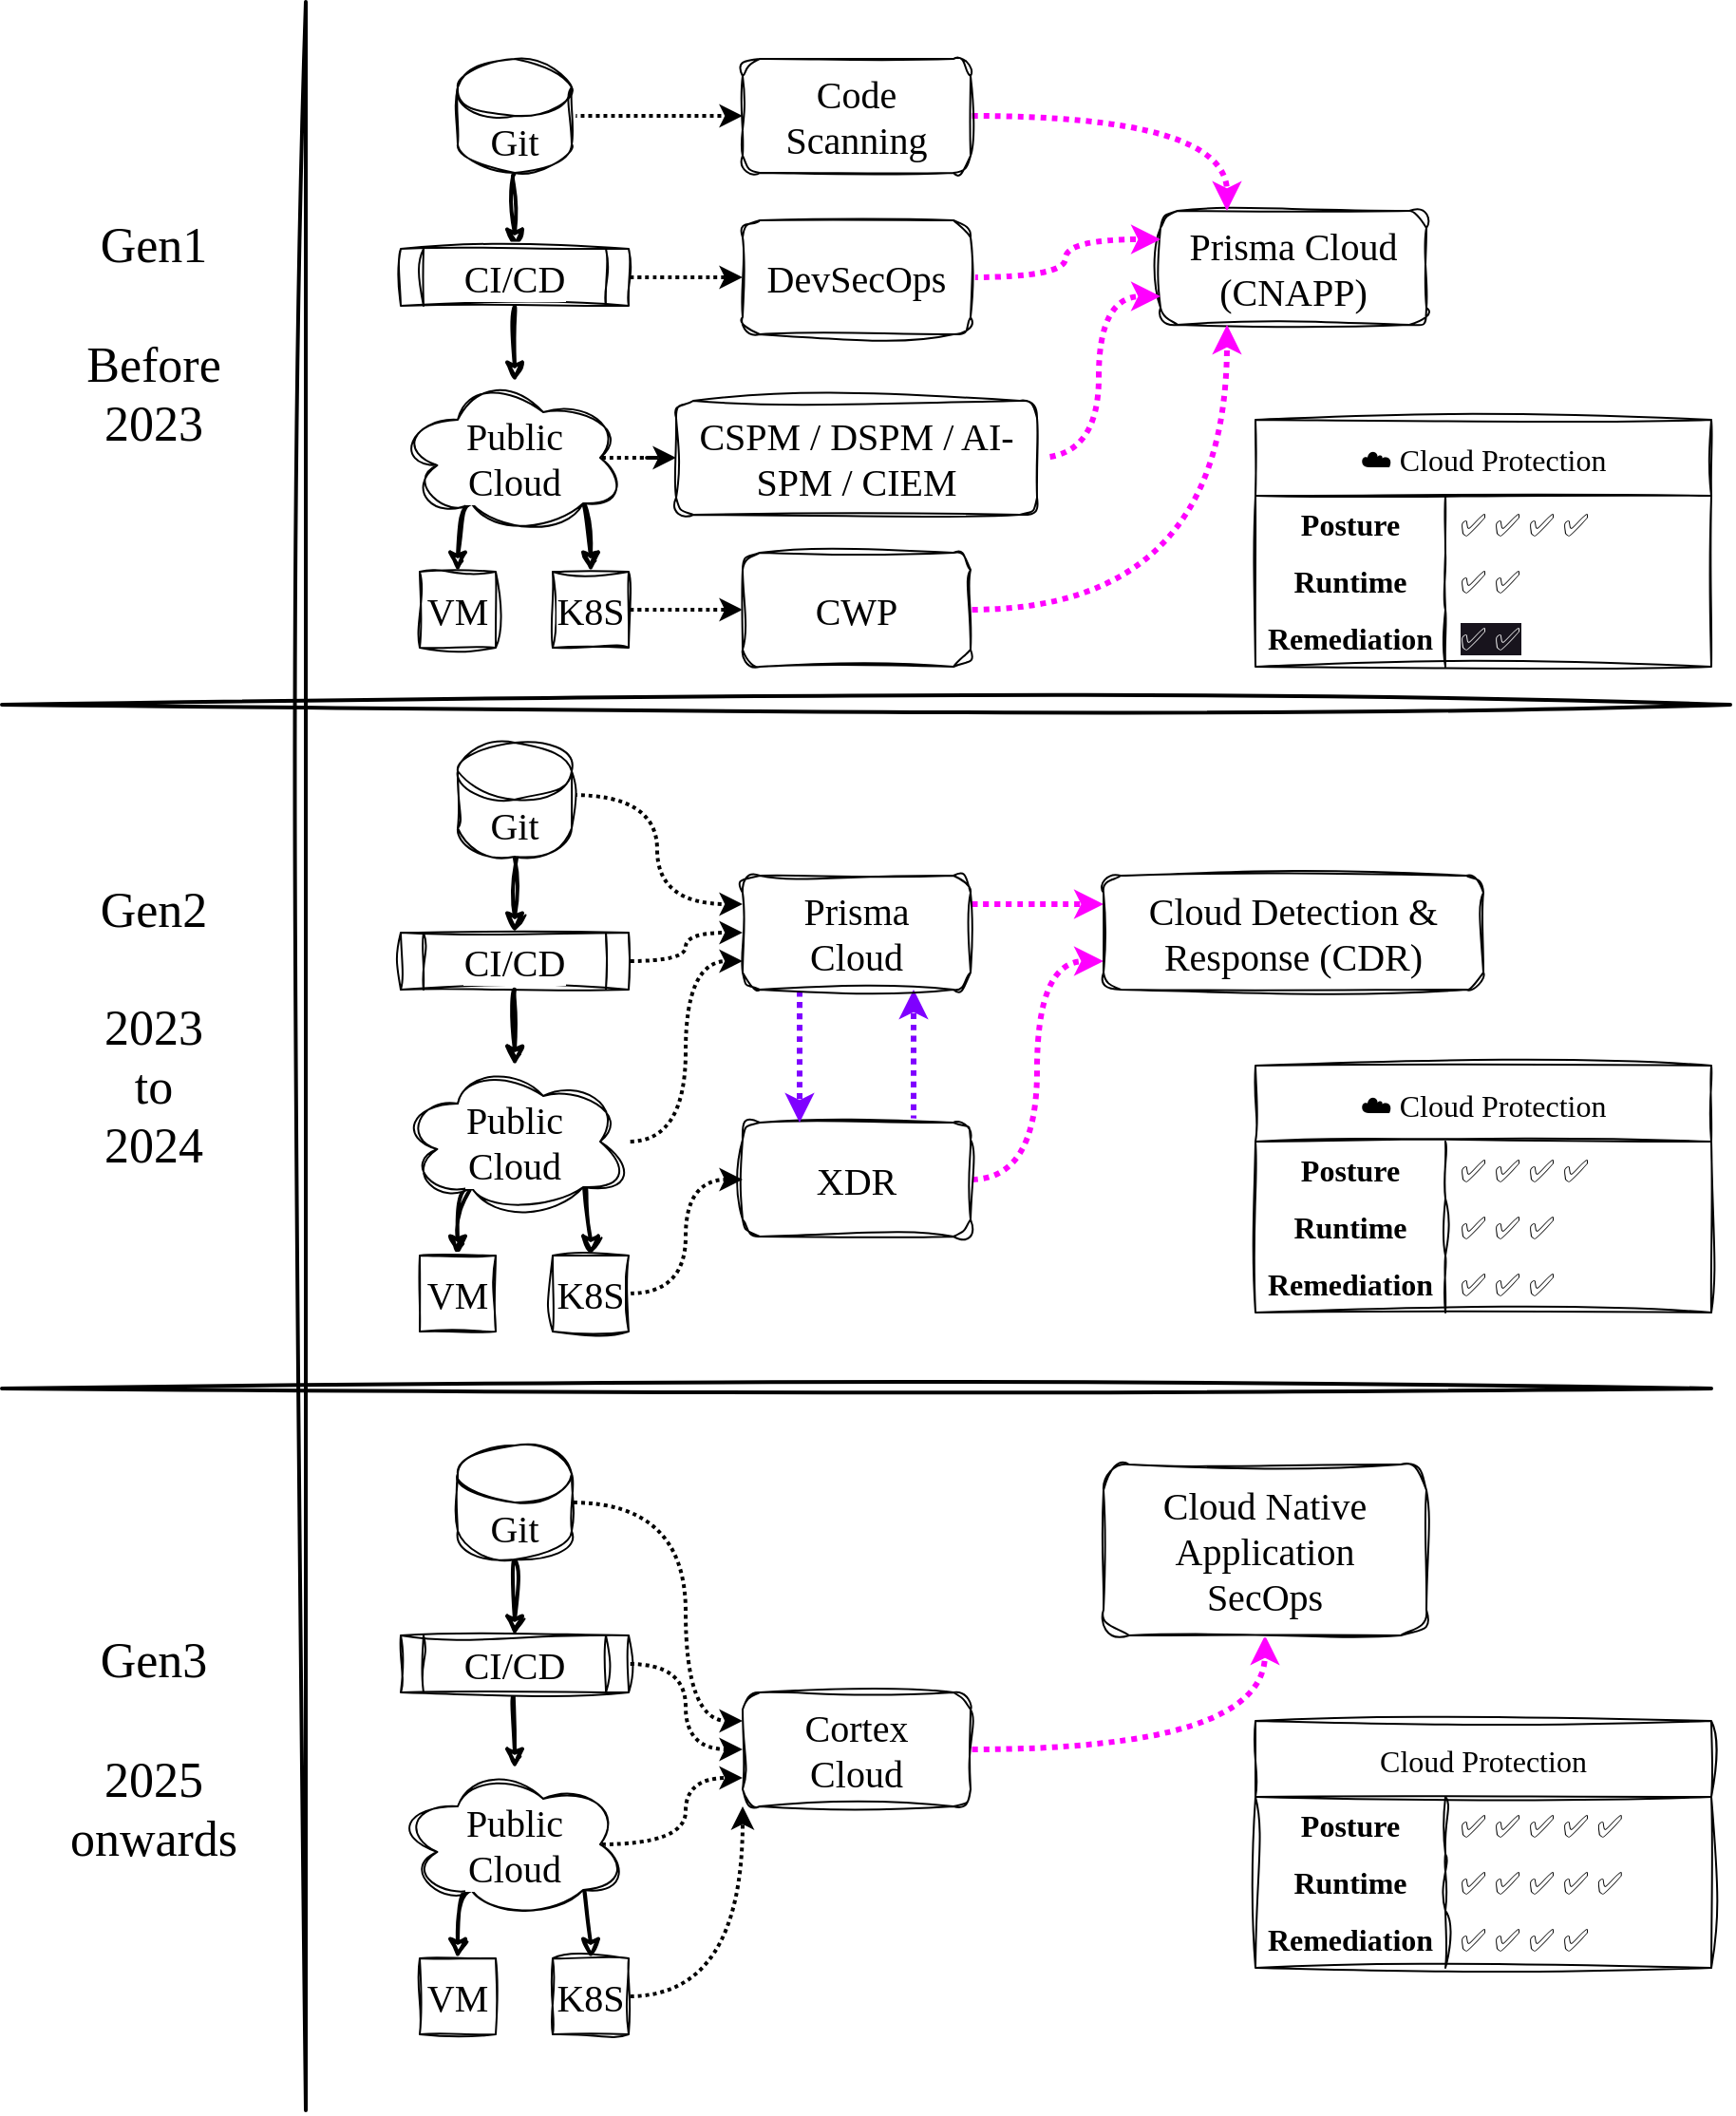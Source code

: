 <mxfile version="24.7.8">
  <diagram name="Page-1" id="hKQ_xWSS9rkEwsFxcbfi">
    <mxGraphModel dx="2051" dy="1414" grid="0" gridSize="10" guides="1" tooltips="1" connect="1" arrows="1" fold="1" page="0" pageScale="1" pageWidth="850" pageHeight="1100" math="0" shadow="0">
      <root>
        <mxCell id="0" />
        <mxCell id="1" parent="0" />
        <mxCell id="tZiu1vTFSDgXFxnMsG01-51" style="edgeStyle=orthogonalEdgeStyle;shape=connector;curved=1;rounded=0;orthogonalLoop=1;jettySize=auto;html=1;exitX=0.75;exitY=0;exitDx=0;exitDy=0;entryX=0.75;entryY=1;entryDx=0;entryDy=0;dashed=1;dashPattern=1 1;strokeColor=#7F00FF;strokeWidth=3;align=center;verticalAlign=middle;fontFamily=Helvetica;fontSize=11;fontColor=default;labelBackgroundColor=default;endArrow=classic;endFill=1;flowAnimation=1;" parent="1" source="oSQRH1SxLJ_PO6eKseWU-1" target="tZiu1vTFSDgXFxnMsG01-2" edge="1">
          <mxGeometry relative="1" as="geometry" />
        </mxCell>
        <mxCell id="tZiu1vTFSDgXFxnMsG01-52" style="edgeStyle=orthogonalEdgeStyle;shape=connector;curved=1;rounded=0;orthogonalLoop=1;jettySize=auto;html=1;exitX=1;exitY=0.5;exitDx=0;exitDy=0;entryX=0;entryY=0.75;entryDx=0;entryDy=0;dashed=1;dashPattern=1 1;strokeColor=#FF00FF;strokeWidth=3;align=center;verticalAlign=middle;fontFamily=Helvetica;fontSize=11;fontColor=default;labelBackgroundColor=default;endArrow=classic;endFill=1;flowAnimation=1;" parent="1" source="oSQRH1SxLJ_PO6eKseWU-1" target="tZiu1vTFSDgXFxnMsG01-3" edge="1">
          <mxGeometry relative="1" as="geometry" />
        </mxCell>
        <mxCell id="oSQRH1SxLJ_PO6eKseWU-1" value="XDR" style="rounded=1;whiteSpace=wrap;html=1;sketch=1;curveFitting=1;jiggle=2;fontFamily=Gloria Hallelujah;fontSource=https%3A%2F%2Ffonts.googleapis.com%2Fcss%3Ffamily%3DGloria%2BHallelujah;fontSize=20;" parent="1" vertex="1">
          <mxGeometry x="490" y="450" width="120" height="60" as="geometry" />
        </mxCell>
        <mxCell id="tZiu1vTFSDgXFxnMsG01-1" value="Prisma&amp;nbsp;&lt;span style=&quot;background-color: initial;&quot;&gt;Cloud&lt;/span&gt;&lt;div&gt;&lt;span style=&quot;background-color: initial;&quot;&gt;(CNAPP)&lt;/span&gt;&lt;/div&gt;" style="rounded=1;whiteSpace=wrap;html=1;sketch=1;curveFitting=1;jiggle=2;fontFamily=Gloria Hallelujah;fontSource=https%3A%2F%2Ffonts.googleapis.com%2Fcss%3Ffamily%3DGloria%2BHallelujah;fontSize=20;" parent="1" vertex="1">
          <mxGeometry x="710" y="-30" width="140" height="60" as="geometry" />
        </mxCell>
        <mxCell id="tZiu1vTFSDgXFxnMsG01-15" style="edgeStyle=orthogonalEdgeStyle;shape=connector;curved=1;rounded=0;orthogonalLoop=1;jettySize=auto;html=1;exitX=1;exitY=0.25;exitDx=0;exitDy=0;entryX=0;entryY=0.25;entryDx=0;entryDy=0;dashed=1;dashPattern=1 1;strokeColor=#FF00FF;strokeWidth=3;align=center;verticalAlign=middle;fontFamily=Helvetica;fontSize=11;fontColor=default;labelBackgroundColor=default;endArrow=classic;endFill=1;flowAnimation=1;" parent="1" source="tZiu1vTFSDgXFxnMsG01-2" target="tZiu1vTFSDgXFxnMsG01-3" edge="1">
          <mxGeometry relative="1" as="geometry" />
        </mxCell>
        <mxCell id="tZiu1vTFSDgXFxnMsG01-50" style="edgeStyle=orthogonalEdgeStyle;shape=connector;curved=1;rounded=0;orthogonalLoop=1;jettySize=auto;html=1;exitX=0.25;exitY=1;exitDx=0;exitDy=0;entryX=0.25;entryY=0;entryDx=0;entryDy=0;dashed=1;dashPattern=1 1;strokeColor=#7F00FF;strokeWidth=3;align=center;verticalAlign=middle;fontFamily=Helvetica;fontSize=11;fontColor=default;labelBackgroundColor=default;endArrow=classic;endFill=1;flowAnimation=1;" parent="1" source="tZiu1vTFSDgXFxnMsG01-2" target="oSQRH1SxLJ_PO6eKseWU-1" edge="1">
          <mxGeometry relative="1" as="geometry" />
        </mxCell>
        <mxCell id="tZiu1vTFSDgXFxnMsG01-2" value="Prisma&lt;div&gt;Cloud&lt;/div&gt;" style="rounded=1;whiteSpace=wrap;html=1;sketch=1;curveFitting=1;jiggle=2;fontFamily=Gloria Hallelujah;fontSource=https%3A%2F%2Ffonts.googleapis.com%2Fcss%3Ffamily%3DGloria%2BHallelujah;fontSize=20;" parent="1" vertex="1">
          <mxGeometry x="490" y="320" width="120" height="60" as="geometry" />
        </mxCell>
        <mxCell id="tZiu1vTFSDgXFxnMsG01-3" value="Cloud Detection &amp;amp; Response (CDR)" style="rounded=1;whiteSpace=wrap;html=1;sketch=1;curveFitting=1;jiggle=2;fontFamily=Gloria Hallelujah;fontSource=https%3A%2F%2Ffonts.googleapis.com%2Fcss%3Ffamily%3DGloria%2BHallelujah;fontSize=20;" parent="1" vertex="1">
          <mxGeometry x="680" y="320" width="200" height="60" as="geometry" />
        </mxCell>
        <mxCell id="tZiu1vTFSDgXFxnMsG01-70" style="edgeStyle=orthogonalEdgeStyle;shape=connector;curved=1;rounded=0;orthogonalLoop=1;jettySize=auto;html=1;exitX=1;exitY=0.5;exitDx=0;exitDy=0;dashed=1;dashPattern=1 1;strokeColor=#FF00FF;strokeWidth=3;align=center;verticalAlign=middle;fontFamily=Helvetica;fontSize=11;fontColor=default;labelBackgroundColor=default;endArrow=classic;endFill=1;flowAnimation=1;" parent="1" source="tZiu1vTFSDgXFxnMsG01-4" target="tZiu1vTFSDgXFxnMsG01-69" edge="1">
          <mxGeometry relative="1" as="geometry" />
        </mxCell>
        <mxCell id="tZiu1vTFSDgXFxnMsG01-4" value="Cortex&lt;div&gt;Cloud&lt;/div&gt;" style="rounded=1;whiteSpace=wrap;html=1;sketch=1;curveFitting=1;jiggle=2;fontFamily=Gloria Hallelujah;fontSource=https%3A%2F%2Ffonts.googleapis.com%2Fcss%3Ffamily%3DGloria%2BHallelujah;fontSize=20;" parent="1" vertex="1">
          <mxGeometry x="490" y="750" width="120" height="60" as="geometry" />
        </mxCell>
        <mxCell id="tZiu1vTFSDgXFxnMsG01-5" value="" style="endArrow=none;html=1;rounded=0;sketch=1;curveFitting=1;jiggle=2;strokeWidth=2;" parent="1" edge="1">
          <mxGeometry width="50" height="50" relative="1" as="geometry">
            <mxPoint x="260" y="-140" as="sourcePoint" />
            <mxPoint x="260" y="970" as="targetPoint" />
          </mxGeometry>
        </mxCell>
        <mxCell id="tZiu1vTFSDgXFxnMsG01-7" value="" style="endArrow=none;html=1;rounded=0;sketch=1;curveFitting=1;jiggle=2;strokeWidth=2;" parent="1" edge="1">
          <mxGeometry width="50" height="50" relative="1" as="geometry">
            <mxPoint x="1010" y="230" as="sourcePoint" />
            <mxPoint x="100" y="230" as="targetPoint" />
          </mxGeometry>
        </mxCell>
        <mxCell id="tZiu1vTFSDgXFxnMsG01-8" value="" style="endArrow=none;html=1;rounded=0;sketch=1;curveFitting=1;jiggle=2;strokeWidth=2;" parent="1" edge="1">
          <mxGeometry width="50" height="50" relative="1" as="geometry">
            <mxPoint x="1000" y="590" as="sourcePoint" />
            <mxPoint x="100" y="590" as="targetPoint" />
          </mxGeometry>
        </mxCell>
        <mxCell id="tZiu1vTFSDgXFxnMsG01-13" style="edgeStyle=orthogonalEdgeStyle;shape=connector;rounded=0;orthogonalLoop=1;jettySize=auto;html=1;entryX=0;entryY=0.75;entryDx=0;entryDy=0;strokeColor=default;align=center;verticalAlign=middle;fontFamily=Helvetica;fontSize=11;fontColor=default;labelBackgroundColor=default;endArrow=classic;endFill=1;flowAnimation=1;strokeWidth=2;curved=1;dashed=1;dashPattern=1 1;" parent="1" source="tZiu1vTFSDgXFxnMsG01-12" target="tZiu1vTFSDgXFxnMsG01-2" edge="1">
          <mxGeometry relative="1" as="geometry" />
        </mxCell>
        <mxCell id="tZiu1vTFSDgXFxnMsG01-26" style="edgeStyle=orthogonalEdgeStyle;shape=connector;curved=1;rounded=0;sketch=1;jiggle=2;curveFitting=1;orthogonalLoop=1;jettySize=auto;html=1;exitX=0.31;exitY=0.8;exitDx=0;exitDy=0;exitPerimeter=0;entryX=0.5;entryY=0;entryDx=0;entryDy=0;strokeColor=default;strokeWidth=2;align=center;verticalAlign=middle;fontFamily=Helvetica;fontSize=11;fontColor=default;labelBackgroundColor=default;endArrow=classic;endFill=1;flowAnimation=0;" parent="1" source="tZiu1vTFSDgXFxnMsG01-12" target="tZiu1vTFSDgXFxnMsG01-20" edge="1">
          <mxGeometry relative="1" as="geometry" />
        </mxCell>
        <mxCell id="tZiu1vTFSDgXFxnMsG01-27" style="edgeStyle=orthogonalEdgeStyle;shape=connector;curved=1;rounded=0;sketch=1;jiggle=2;curveFitting=1;orthogonalLoop=1;jettySize=auto;html=1;exitX=0.8;exitY=0.8;exitDx=0;exitDy=0;exitPerimeter=0;entryX=0.5;entryY=0;entryDx=0;entryDy=0;strokeColor=default;strokeWidth=2;align=center;verticalAlign=middle;fontFamily=Helvetica;fontSize=11;fontColor=default;labelBackgroundColor=default;endArrow=classic;endFill=1;flowAnimation=0;" parent="1" source="tZiu1vTFSDgXFxnMsG01-12" target="tZiu1vTFSDgXFxnMsG01-21" edge="1">
          <mxGeometry relative="1" as="geometry" />
        </mxCell>
        <mxCell id="tZiu1vTFSDgXFxnMsG01-12" value="Public&lt;div style=&quot;font-size: 20px;&quot;&gt;Cloud&lt;/div&gt;" style="ellipse;shape=cloud;whiteSpace=wrap;html=1;fontFamily=Gloria Hallelujah;fontSize=20;fontColor=default;labelBackgroundColor=default;sketch=1;curveFitting=1;jiggle=2;fontSource=https%3A%2F%2Ffonts.googleapis.com%2Fcss%3Ffamily%3DGloria%2BHallelujah;" parent="1" vertex="1">
          <mxGeometry x="310" y="420" width="120" height="80" as="geometry" />
        </mxCell>
        <mxCell id="tZiu1vTFSDgXFxnMsG01-16" style="edgeStyle=orthogonalEdgeStyle;shape=connector;curved=1;rounded=0;orthogonalLoop=1;jettySize=auto;html=1;exitX=1;exitY=0;exitDx=0;exitDy=27.5;exitPerimeter=0;entryX=0;entryY=0.25;entryDx=0;entryDy=0;dashed=1;dashPattern=1 1;strokeColor=default;strokeWidth=2;align=center;verticalAlign=middle;fontFamily=Helvetica;fontSize=11;fontColor=default;labelBackgroundColor=default;endArrow=classic;endFill=1;flowAnimation=1;" parent="1" source="tZiu1vTFSDgXFxnMsG01-14" target="tZiu1vTFSDgXFxnMsG01-2" edge="1">
          <mxGeometry relative="1" as="geometry" />
        </mxCell>
        <mxCell id="tZiu1vTFSDgXFxnMsG01-22" style="edgeStyle=orthogonalEdgeStyle;shape=connector;curved=1;rounded=0;orthogonalLoop=1;jettySize=auto;html=1;strokeColor=default;strokeWidth=2;align=center;verticalAlign=middle;fontFamily=Helvetica;fontSize=11;fontColor=default;labelBackgroundColor=default;endArrow=classic;endFill=1;flowAnimation=0;sketch=1;curveFitting=1;jiggle=2;" parent="1" source="tZiu1vTFSDgXFxnMsG01-14" target="tZiu1vTFSDgXFxnMsG01-17" edge="1">
          <mxGeometry relative="1" as="geometry" />
        </mxCell>
        <mxCell id="tZiu1vTFSDgXFxnMsG01-14" value="Git" style="shape=cylinder3;whiteSpace=wrap;html=1;boundedLbl=1;backgroundOutline=1;size=15;fontFamily=Gloria Hallelujah;fontSize=20;fontColor=default;labelBackgroundColor=default;sketch=1;curveFitting=1;jiggle=2;fontSource=https%3A%2F%2Ffonts.googleapis.com%2Fcss%3Ffamily%3DGloria%2BHallelujah;" parent="1" vertex="1">
          <mxGeometry x="340" y="250" width="60" height="60" as="geometry" />
        </mxCell>
        <mxCell id="tZiu1vTFSDgXFxnMsG01-18" style="edgeStyle=orthogonalEdgeStyle;shape=connector;curved=1;rounded=0;orthogonalLoop=1;jettySize=auto;html=1;exitX=1;exitY=0.5;exitDx=0;exitDy=0;entryX=0;entryY=0.5;entryDx=0;entryDy=0;dashed=1;dashPattern=1 1;strokeColor=default;strokeWidth=2;align=center;verticalAlign=middle;fontFamily=Helvetica;fontSize=11;fontColor=default;labelBackgroundColor=default;endArrow=classic;endFill=1;flowAnimation=1;" parent="1" source="tZiu1vTFSDgXFxnMsG01-17" target="tZiu1vTFSDgXFxnMsG01-2" edge="1">
          <mxGeometry relative="1" as="geometry" />
        </mxCell>
        <mxCell id="tZiu1vTFSDgXFxnMsG01-24" style="edgeStyle=orthogonalEdgeStyle;shape=connector;curved=1;rounded=0;sketch=1;jiggle=2;curveFitting=1;orthogonalLoop=1;jettySize=auto;html=1;exitX=0.5;exitY=1;exitDx=0;exitDy=0;strokeColor=default;strokeWidth=2;align=center;verticalAlign=middle;fontFamily=Helvetica;fontSize=11;fontColor=default;labelBackgroundColor=default;endArrow=classic;endFill=1;flowAnimation=0;" parent="1" source="tZiu1vTFSDgXFxnMsG01-17" target="tZiu1vTFSDgXFxnMsG01-12" edge="1">
          <mxGeometry relative="1" as="geometry" />
        </mxCell>
        <mxCell id="tZiu1vTFSDgXFxnMsG01-17" value="CI/CD" style="shape=process;whiteSpace=wrap;html=1;backgroundOutline=1;fontFamily=Gloria Hallelujah;fontSize=20;fontColor=default;labelBackgroundColor=default;sketch=1;curveFitting=1;jiggle=2;fontSource=https%3A%2F%2Ffonts.googleapis.com%2Fcss%3Ffamily%3DGloria%2BHallelujah;" parent="1" vertex="1">
          <mxGeometry x="310" y="350" width="120" height="30" as="geometry" />
        </mxCell>
        <mxCell id="tZiu1vTFSDgXFxnMsG01-20" value="VM" style="whiteSpace=wrap;html=1;aspect=fixed;fontFamily=Gloria Hallelujah;fontSize=20;fontColor=default;labelBackgroundColor=default;sketch=1;curveFitting=1;jiggle=2;fontSource=https%3A%2F%2Ffonts.googleapis.com%2Fcss%3Ffamily%3DGloria%2BHallelujah;" parent="1" vertex="1">
          <mxGeometry x="320" y="520" width="40" height="40" as="geometry" />
        </mxCell>
        <mxCell id="tZiu1vTFSDgXFxnMsG01-41" style="edgeStyle=orthogonalEdgeStyle;shape=connector;curved=1;rounded=0;orthogonalLoop=1;jettySize=auto;html=1;exitX=1;exitY=0.5;exitDx=0;exitDy=0;entryX=0;entryY=0.5;entryDx=0;entryDy=0;dashed=1;dashPattern=1 1;strokeColor=default;strokeWidth=2;align=center;verticalAlign=middle;fontFamily=Helvetica;fontSize=11;fontColor=default;labelBackgroundColor=default;endArrow=classic;endFill=1;flowAnimation=1;" parent="1" source="tZiu1vTFSDgXFxnMsG01-21" target="oSQRH1SxLJ_PO6eKseWU-1" edge="1">
          <mxGeometry relative="1" as="geometry" />
        </mxCell>
        <mxCell id="tZiu1vTFSDgXFxnMsG01-21" value="K8S" style="whiteSpace=wrap;html=1;aspect=fixed;fontFamily=Gloria Hallelujah;fontSize=20;fontColor=default;labelBackgroundColor=default;sketch=1;curveFitting=1;jiggle=2;fontSource=https%3A%2F%2Ffonts.googleapis.com%2Fcss%3Ffamily%3DGloria%2BHallelujah;" parent="1" vertex="1">
          <mxGeometry x="390" y="520" width="40" height="40" as="geometry" />
        </mxCell>
        <mxCell id="tZiu1vTFSDgXFxnMsG01-28" style="edgeStyle=orthogonalEdgeStyle;shape=connector;curved=1;rounded=0;sketch=1;jiggle=2;curveFitting=1;orthogonalLoop=1;jettySize=auto;html=1;exitX=0.31;exitY=0.8;exitDx=0;exitDy=0;exitPerimeter=0;entryX=0.5;entryY=0;entryDx=0;entryDy=0;strokeColor=default;strokeWidth=2;align=center;verticalAlign=middle;fontFamily=Helvetica;fontSize=11;fontColor=default;labelBackgroundColor=default;endArrow=classic;endFill=1;flowAnimation=0;" parent="1" source="tZiu1vTFSDgXFxnMsG01-30" target="tZiu1vTFSDgXFxnMsG01-35" edge="1">
          <mxGeometry relative="1" as="geometry" />
        </mxCell>
        <mxCell id="tZiu1vTFSDgXFxnMsG01-29" style="edgeStyle=orthogonalEdgeStyle;shape=connector;curved=1;rounded=0;sketch=1;jiggle=2;curveFitting=1;orthogonalLoop=1;jettySize=auto;html=1;exitX=0.8;exitY=0.8;exitDx=0;exitDy=0;exitPerimeter=0;entryX=0.5;entryY=0;entryDx=0;entryDy=0;strokeColor=default;strokeWidth=2;align=center;verticalAlign=middle;fontFamily=Helvetica;fontSize=11;fontColor=default;labelBackgroundColor=default;endArrow=classic;endFill=1;flowAnimation=0;" parent="1" source="tZiu1vTFSDgXFxnMsG01-30" target="tZiu1vTFSDgXFxnMsG01-36" edge="1">
          <mxGeometry relative="1" as="geometry" />
        </mxCell>
        <mxCell id="tZiu1vTFSDgXFxnMsG01-43" style="edgeStyle=orthogonalEdgeStyle;shape=connector;curved=1;rounded=0;orthogonalLoop=1;jettySize=auto;html=1;exitX=0.875;exitY=0.5;exitDx=0;exitDy=0;exitPerimeter=0;dashed=1;dashPattern=1 1;strokeColor=default;strokeWidth=2;align=center;verticalAlign=middle;fontFamily=Helvetica;fontSize=11;fontColor=default;labelBackgroundColor=default;endArrow=classic;endFill=1;flowAnimation=1;" parent="1" source="tZiu1vTFSDgXFxnMsG01-30" target="tZiu1vTFSDgXFxnMsG01-39" edge="1">
          <mxGeometry relative="1" as="geometry" />
        </mxCell>
        <mxCell id="tZiu1vTFSDgXFxnMsG01-30" value="Public&lt;div style=&quot;font-size: 20px;&quot;&gt;Cloud&lt;/div&gt;" style="ellipse;shape=cloud;whiteSpace=wrap;html=1;fontFamily=Gloria Hallelujah;fontSize=20;fontColor=default;labelBackgroundColor=default;sketch=1;curveFitting=1;jiggle=2;fontSource=https%3A%2F%2Ffonts.googleapis.com%2Fcss%3Ffamily%3DGloria%2BHallelujah;" parent="1" vertex="1">
          <mxGeometry x="310" y="60" width="120" height="80" as="geometry" />
        </mxCell>
        <mxCell id="tZiu1vTFSDgXFxnMsG01-31" style="edgeStyle=orthogonalEdgeStyle;shape=connector;curved=1;rounded=0;orthogonalLoop=1;jettySize=auto;html=1;strokeColor=default;strokeWidth=2;align=center;verticalAlign=middle;fontFamily=Helvetica;fontSize=11;fontColor=default;labelBackgroundColor=default;endArrow=classic;endFill=1;flowAnimation=0;sketch=1;curveFitting=1;jiggle=2;" parent="1" source="tZiu1vTFSDgXFxnMsG01-32" target="tZiu1vTFSDgXFxnMsG01-34" edge="1">
          <mxGeometry relative="1" as="geometry" />
        </mxCell>
        <mxCell id="tZiu1vTFSDgXFxnMsG01-45" style="edgeStyle=orthogonalEdgeStyle;shape=connector;curved=1;rounded=0;orthogonalLoop=1;jettySize=auto;html=1;entryX=0;entryY=0.5;entryDx=0;entryDy=0;dashed=1;dashPattern=1 1;strokeColor=default;strokeWidth=2;align=center;verticalAlign=middle;fontFamily=Helvetica;fontSize=11;fontColor=default;labelBackgroundColor=default;endArrow=classic;endFill=1;flowAnimation=1;" parent="1" source="tZiu1vTFSDgXFxnMsG01-32" target="tZiu1vTFSDgXFxnMsG01-37" edge="1">
          <mxGeometry relative="1" as="geometry" />
        </mxCell>
        <mxCell id="tZiu1vTFSDgXFxnMsG01-32" value="Git" style="shape=cylinder3;whiteSpace=wrap;html=1;boundedLbl=1;backgroundOutline=1;size=15;fontFamily=Gloria Hallelujah;fontSize=20;fontColor=default;labelBackgroundColor=default;sketch=1;curveFitting=1;jiggle=2;fontSource=https%3A%2F%2Ffonts.googleapis.com%2Fcss%3Ffamily%3DGloria%2BHallelujah;" parent="1" vertex="1">
          <mxGeometry x="340" y="-110" width="60" height="60" as="geometry" />
        </mxCell>
        <mxCell id="tZiu1vTFSDgXFxnMsG01-33" style="edgeStyle=orthogonalEdgeStyle;shape=connector;curved=1;rounded=0;sketch=1;jiggle=2;curveFitting=1;orthogonalLoop=1;jettySize=auto;html=1;exitX=0.5;exitY=1;exitDx=0;exitDy=0;strokeColor=default;strokeWidth=2;align=center;verticalAlign=middle;fontFamily=Helvetica;fontSize=11;fontColor=default;labelBackgroundColor=default;endArrow=classic;endFill=1;flowAnimation=0;" parent="1" source="tZiu1vTFSDgXFxnMsG01-34" target="tZiu1vTFSDgXFxnMsG01-30" edge="1">
          <mxGeometry relative="1" as="geometry" />
        </mxCell>
        <mxCell id="tZiu1vTFSDgXFxnMsG01-44" style="edgeStyle=orthogonalEdgeStyle;shape=connector;curved=1;rounded=0;orthogonalLoop=1;jettySize=auto;html=1;exitX=1;exitY=0.5;exitDx=0;exitDy=0;entryX=0;entryY=0.5;entryDx=0;entryDy=0;dashed=1;dashPattern=1 1;strokeColor=default;strokeWidth=2;align=center;verticalAlign=middle;fontFamily=Helvetica;fontSize=11;fontColor=default;labelBackgroundColor=default;endArrow=classic;endFill=1;flowAnimation=1;" parent="1" source="tZiu1vTFSDgXFxnMsG01-34" target="tZiu1vTFSDgXFxnMsG01-38" edge="1">
          <mxGeometry relative="1" as="geometry" />
        </mxCell>
        <mxCell id="tZiu1vTFSDgXFxnMsG01-34" value="CI/CD" style="shape=process;whiteSpace=wrap;html=1;backgroundOutline=1;fontFamily=Gloria Hallelujah;fontSize=20;fontColor=default;labelBackgroundColor=default;sketch=1;curveFitting=1;jiggle=2;fontSource=https%3A%2F%2Ffonts.googleapis.com%2Fcss%3Ffamily%3DGloria%2BHallelujah;" parent="1" vertex="1">
          <mxGeometry x="310" y="-10" width="120" height="30" as="geometry" />
        </mxCell>
        <mxCell id="tZiu1vTFSDgXFxnMsG01-35" value="VM" style="whiteSpace=wrap;html=1;aspect=fixed;fontFamily=Gloria Hallelujah;fontSize=20;fontColor=default;labelBackgroundColor=default;sketch=1;curveFitting=1;jiggle=2;fontSource=https%3A%2F%2Ffonts.googleapis.com%2Fcss%3Ffamily%3DGloria%2BHallelujah;" parent="1" vertex="1">
          <mxGeometry x="320" y="160" width="40" height="40" as="geometry" />
        </mxCell>
        <mxCell id="tZiu1vTFSDgXFxnMsG01-42" style="edgeStyle=orthogonalEdgeStyle;shape=connector;curved=1;rounded=0;orthogonalLoop=1;jettySize=auto;html=1;exitX=1;exitY=0.5;exitDx=0;exitDy=0;dashed=1;dashPattern=1 1;strokeColor=default;strokeWidth=2;align=center;verticalAlign=middle;fontFamily=Helvetica;fontSize=11;fontColor=default;labelBackgroundColor=default;endArrow=classic;endFill=1;flowAnimation=1;" parent="1" source="tZiu1vTFSDgXFxnMsG01-36" target="tZiu1vTFSDgXFxnMsG01-40" edge="1">
          <mxGeometry relative="1" as="geometry" />
        </mxCell>
        <mxCell id="tZiu1vTFSDgXFxnMsG01-36" value="K8S" style="whiteSpace=wrap;html=1;aspect=fixed;fontFamily=Gloria Hallelujah;fontSize=20;fontColor=default;labelBackgroundColor=default;sketch=1;curveFitting=1;jiggle=2;fontSource=https%3A%2F%2Ffonts.googleapis.com%2Fcss%3Ffamily%3DGloria%2BHallelujah;" parent="1" vertex="1">
          <mxGeometry x="390" y="160" width="40" height="40" as="geometry" />
        </mxCell>
        <mxCell id="tZiu1vTFSDgXFxnMsG01-63" style="edgeStyle=orthogonalEdgeStyle;shape=connector;curved=1;rounded=0;orthogonalLoop=1;jettySize=auto;html=1;exitX=1;exitY=0.5;exitDx=0;exitDy=0;entryX=0.25;entryY=0;entryDx=0;entryDy=0;dashed=1;dashPattern=1 1;strokeColor=#FF00FF;strokeWidth=3;align=center;verticalAlign=middle;fontFamily=Helvetica;fontSize=11;fontColor=default;labelBackgroundColor=default;endArrow=classic;endFill=1;flowAnimation=1;" parent="1" source="tZiu1vTFSDgXFxnMsG01-37" target="tZiu1vTFSDgXFxnMsG01-1" edge="1">
          <mxGeometry relative="1" as="geometry" />
        </mxCell>
        <mxCell id="tZiu1vTFSDgXFxnMsG01-37" value="Code&lt;div&gt;Scanning&lt;/div&gt;" style="rounded=1;whiteSpace=wrap;html=1;sketch=1;curveFitting=1;jiggle=2;fontFamily=Gloria Hallelujah;fontSource=https%3A%2F%2Ffonts.googleapis.com%2Fcss%3Ffamily%3DGloria%2BHallelujah;fontSize=20;" parent="1" vertex="1">
          <mxGeometry x="490" y="-110" width="120" height="60" as="geometry" />
        </mxCell>
        <mxCell id="tZiu1vTFSDgXFxnMsG01-64" style="edgeStyle=orthogonalEdgeStyle;shape=connector;curved=1;rounded=0;orthogonalLoop=1;jettySize=auto;html=1;exitX=1;exitY=0.5;exitDx=0;exitDy=0;entryX=0;entryY=0.25;entryDx=0;entryDy=0;dashed=1;dashPattern=1 1;strokeColor=#FF00FF;strokeWidth=3;align=center;verticalAlign=middle;fontFamily=Helvetica;fontSize=11;fontColor=default;labelBackgroundColor=default;endArrow=classic;endFill=1;flowAnimation=1;" parent="1" source="tZiu1vTFSDgXFxnMsG01-38" target="tZiu1vTFSDgXFxnMsG01-1" edge="1">
          <mxGeometry relative="1" as="geometry" />
        </mxCell>
        <mxCell id="tZiu1vTFSDgXFxnMsG01-38" value="DevSecOps" style="rounded=1;whiteSpace=wrap;html=1;sketch=1;curveFitting=1;jiggle=2;fontFamily=Gloria Hallelujah;fontSource=https%3A%2F%2Ffonts.googleapis.com%2Fcss%3Ffamily%3DGloria%2BHallelujah;fontSize=20;" parent="1" vertex="1">
          <mxGeometry x="490" y="-25" width="120" height="60" as="geometry" />
        </mxCell>
        <mxCell id="tZiu1vTFSDgXFxnMsG01-48" style="edgeStyle=orthogonalEdgeStyle;shape=connector;curved=1;rounded=0;orthogonalLoop=1;jettySize=auto;html=1;exitX=1;exitY=0.5;exitDx=0;exitDy=0;entryX=0;entryY=0.75;entryDx=0;entryDy=0;dashed=1;dashPattern=1 1;strokeColor=#FF00FF;strokeWidth=3;align=center;verticalAlign=middle;fontFamily=Helvetica;fontSize=11;fontColor=default;labelBackgroundColor=default;endArrow=classic;endFill=1;flowAnimation=1;" parent="1" source="tZiu1vTFSDgXFxnMsG01-39" target="tZiu1vTFSDgXFxnMsG01-1" edge="1">
          <mxGeometry relative="1" as="geometry" />
        </mxCell>
        <mxCell id="tZiu1vTFSDgXFxnMsG01-39" value="CSPM / DSPM / AI-SPM / CIEM" style="rounded=1;whiteSpace=wrap;html=1;sketch=1;curveFitting=1;jiggle=2;fontFamily=Gloria Hallelujah;fontSource=https%3A%2F%2Ffonts.googleapis.com%2Fcss%3Ffamily%3DGloria%2BHallelujah;fontSize=20;" parent="1" vertex="1">
          <mxGeometry x="455" y="70" width="190" height="60" as="geometry" />
        </mxCell>
        <mxCell id="tZiu1vTFSDgXFxnMsG01-49" style="edgeStyle=orthogonalEdgeStyle;shape=connector;curved=1;rounded=0;orthogonalLoop=1;jettySize=auto;html=1;entryX=0.25;entryY=1;entryDx=0;entryDy=0;dashed=1;dashPattern=1 1;strokeColor=#FF00FF;strokeWidth=3;align=center;verticalAlign=middle;fontFamily=Helvetica;fontSize=11;fontColor=default;labelBackgroundColor=default;endArrow=classic;endFill=1;flowAnimation=1;" parent="1" source="tZiu1vTFSDgXFxnMsG01-40" target="tZiu1vTFSDgXFxnMsG01-1" edge="1">
          <mxGeometry relative="1" as="geometry" />
        </mxCell>
        <mxCell id="tZiu1vTFSDgXFxnMsG01-40" value="CWP" style="rounded=1;whiteSpace=wrap;html=1;sketch=1;curveFitting=1;jiggle=2;fontFamily=Gloria Hallelujah;fontSource=https%3A%2F%2Ffonts.googleapis.com%2Fcss%3Ffamily%3DGloria%2BHallelujah;fontSize=20;" parent="1" vertex="1">
          <mxGeometry x="490" y="150" width="120" height="60" as="geometry" />
        </mxCell>
        <mxCell id="tZiu1vTFSDgXFxnMsG01-53" style="edgeStyle=orthogonalEdgeStyle;shape=connector;curved=1;rounded=0;sketch=1;jiggle=2;curveFitting=1;orthogonalLoop=1;jettySize=auto;html=1;exitX=0.31;exitY=0.8;exitDx=0;exitDy=0;exitPerimeter=0;entryX=0.5;entryY=0;entryDx=0;entryDy=0;strokeColor=default;strokeWidth=2;align=center;verticalAlign=middle;fontFamily=Helvetica;fontSize=11;fontColor=default;labelBackgroundColor=default;endArrow=classic;endFill=1;flowAnimation=0;" parent="1" source="tZiu1vTFSDgXFxnMsG01-55" target="tZiu1vTFSDgXFxnMsG01-60" edge="1">
          <mxGeometry relative="1" as="geometry" />
        </mxCell>
        <mxCell id="tZiu1vTFSDgXFxnMsG01-54" style="edgeStyle=orthogonalEdgeStyle;shape=connector;curved=1;rounded=0;sketch=1;jiggle=2;curveFitting=1;orthogonalLoop=1;jettySize=auto;html=1;exitX=0.8;exitY=0.8;exitDx=0;exitDy=0;exitPerimeter=0;entryX=0.5;entryY=0;entryDx=0;entryDy=0;strokeColor=default;strokeWidth=2;align=center;verticalAlign=middle;fontFamily=Helvetica;fontSize=11;fontColor=default;labelBackgroundColor=default;endArrow=classic;endFill=1;flowAnimation=0;" parent="1" source="tZiu1vTFSDgXFxnMsG01-55" target="tZiu1vTFSDgXFxnMsG01-61" edge="1">
          <mxGeometry relative="1" as="geometry" />
        </mxCell>
        <mxCell id="tZiu1vTFSDgXFxnMsG01-67" style="edgeStyle=orthogonalEdgeStyle;shape=connector;curved=1;rounded=0;orthogonalLoop=1;jettySize=auto;html=1;exitX=0.875;exitY=0.5;exitDx=0;exitDy=0;exitPerimeter=0;entryX=0;entryY=0.75;entryDx=0;entryDy=0;dashed=1;dashPattern=1 1;strokeColor=default;strokeWidth=2;align=center;verticalAlign=middle;fontFamily=Helvetica;fontSize=11;fontColor=default;labelBackgroundColor=default;endArrow=classic;endFill=1;flowAnimation=1;" parent="1" source="tZiu1vTFSDgXFxnMsG01-55" target="tZiu1vTFSDgXFxnMsG01-4" edge="1">
          <mxGeometry relative="1" as="geometry" />
        </mxCell>
        <mxCell id="tZiu1vTFSDgXFxnMsG01-55" value="Public&lt;div style=&quot;font-size: 20px;&quot;&gt;Cloud&lt;/div&gt;" style="ellipse;shape=cloud;whiteSpace=wrap;html=1;fontFamily=Gloria Hallelujah;fontSize=20;fontColor=default;labelBackgroundColor=default;sketch=1;curveFitting=1;jiggle=2;fontSource=https%3A%2F%2Ffonts.googleapis.com%2Fcss%3Ffamily%3DGloria%2BHallelujah;" parent="1" vertex="1">
          <mxGeometry x="310" y="790" width="120" height="80" as="geometry" />
        </mxCell>
        <mxCell id="tZiu1vTFSDgXFxnMsG01-56" style="edgeStyle=orthogonalEdgeStyle;shape=connector;curved=1;rounded=0;orthogonalLoop=1;jettySize=auto;html=1;strokeColor=default;strokeWidth=2;align=center;verticalAlign=middle;fontFamily=Helvetica;fontSize=11;fontColor=default;labelBackgroundColor=default;endArrow=classic;endFill=1;flowAnimation=0;sketch=1;curveFitting=1;jiggle=2;" parent="1" source="tZiu1vTFSDgXFxnMsG01-57" target="tZiu1vTFSDgXFxnMsG01-59" edge="1">
          <mxGeometry relative="1" as="geometry" />
        </mxCell>
        <mxCell id="tZiu1vTFSDgXFxnMsG01-65" style="edgeStyle=orthogonalEdgeStyle;shape=connector;curved=1;rounded=0;orthogonalLoop=1;jettySize=auto;html=1;exitX=1;exitY=0.5;exitDx=0;exitDy=0;exitPerimeter=0;entryX=0;entryY=0.25;entryDx=0;entryDy=0;dashed=1;dashPattern=1 1;strokeColor=default;strokeWidth=2;align=center;verticalAlign=middle;fontFamily=Helvetica;fontSize=11;fontColor=default;labelBackgroundColor=default;endArrow=classic;endFill=1;flowAnimation=1;" parent="1" source="tZiu1vTFSDgXFxnMsG01-57" target="tZiu1vTFSDgXFxnMsG01-4" edge="1">
          <mxGeometry relative="1" as="geometry">
            <Array as="points">
              <mxPoint x="460" y="650" />
              <mxPoint x="460" y="765" />
            </Array>
          </mxGeometry>
        </mxCell>
        <mxCell id="tZiu1vTFSDgXFxnMsG01-57" value="Git" style="shape=cylinder3;whiteSpace=wrap;html=1;boundedLbl=1;backgroundOutline=1;size=15;fontFamily=Gloria Hallelujah;fontSize=20;fontColor=default;labelBackgroundColor=default;sketch=1;curveFitting=1;jiggle=2;fontSource=https%3A%2F%2Ffonts.googleapis.com%2Fcss%3Ffamily%3DGloria%2BHallelujah;" parent="1" vertex="1">
          <mxGeometry x="340" y="620" width="60" height="60" as="geometry" />
        </mxCell>
        <mxCell id="tZiu1vTFSDgXFxnMsG01-58" style="edgeStyle=orthogonalEdgeStyle;shape=connector;curved=1;rounded=0;sketch=1;jiggle=2;curveFitting=1;orthogonalLoop=1;jettySize=auto;html=1;exitX=0.5;exitY=1;exitDx=0;exitDy=0;strokeColor=default;strokeWidth=2;align=center;verticalAlign=middle;fontFamily=Helvetica;fontSize=11;fontColor=default;labelBackgroundColor=default;endArrow=classic;endFill=1;flowAnimation=0;" parent="1" source="tZiu1vTFSDgXFxnMsG01-59" target="tZiu1vTFSDgXFxnMsG01-55" edge="1">
          <mxGeometry relative="1" as="geometry" />
        </mxCell>
        <mxCell id="tZiu1vTFSDgXFxnMsG01-66" style="edgeStyle=orthogonalEdgeStyle;shape=connector;curved=1;rounded=0;orthogonalLoop=1;jettySize=auto;html=1;exitX=1;exitY=0.5;exitDx=0;exitDy=0;entryX=0;entryY=0.5;entryDx=0;entryDy=0;dashed=1;dashPattern=1 1;strokeColor=default;strokeWidth=2;align=center;verticalAlign=middle;fontFamily=Helvetica;fontSize=11;fontColor=default;labelBackgroundColor=default;endArrow=classic;endFill=1;flowAnimation=1;" parent="1" source="tZiu1vTFSDgXFxnMsG01-59" target="tZiu1vTFSDgXFxnMsG01-4" edge="1">
          <mxGeometry relative="1" as="geometry" />
        </mxCell>
        <mxCell id="tZiu1vTFSDgXFxnMsG01-59" value="CI/CD" style="shape=process;whiteSpace=wrap;html=1;backgroundOutline=1;fontFamily=Gloria Hallelujah;fontSize=20;fontColor=default;labelBackgroundColor=default;sketch=1;curveFitting=1;jiggle=2;fontSource=https%3A%2F%2Ffonts.googleapis.com%2Fcss%3Ffamily%3DGloria%2BHallelujah;" parent="1" vertex="1">
          <mxGeometry x="310" y="720" width="120" height="30" as="geometry" />
        </mxCell>
        <mxCell id="tZiu1vTFSDgXFxnMsG01-60" value="VM" style="whiteSpace=wrap;html=1;aspect=fixed;fontFamily=Gloria Hallelujah;fontSize=20;fontColor=default;labelBackgroundColor=default;sketch=1;curveFitting=1;jiggle=2;fontSource=https%3A%2F%2Ffonts.googleapis.com%2Fcss%3Ffamily%3DGloria%2BHallelujah;" parent="1" vertex="1">
          <mxGeometry x="320" y="890" width="40" height="40" as="geometry" />
        </mxCell>
        <mxCell id="tZiu1vTFSDgXFxnMsG01-68" style="edgeStyle=orthogonalEdgeStyle;shape=connector;curved=1;rounded=0;orthogonalLoop=1;jettySize=auto;html=1;exitX=1;exitY=0.5;exitDx=0;exitDy=0;entryX=0;entryY=1;entryDx=0;entryDy=0;dashed=1;dashPattern=1 1;strokeColor=default;strokeWidth=2;align=center;verticalAlign=middle;fontFamily=Helvetica;fontSize=11;fontColor=default;labelBackgroundColor=default;endArrow=classic;endFill=1;flowAnimation=1;" parent="1" source="tZiu1vTFSDgXFxnMsG01-61" target="tZiu1vTFSDgXFxnMsG01-4" edge="1">
          <mxGeometry relative="1" as="geometry" />
        </mxCell>
        <mxCell id="tZiu1vTFSDgXFxnMsG01-61" value="K8S" style="whiteSpace=wrap;html=1;aspect=fixed;fontFamily=Gloria Hallelujah;fontSize=20;fontColor=default;labelBackgroundColor=default;sketch=1;curveFitting=1;jiggle=2;fontSource=https%3A%2F%2Ffonts.googleapis.com%2Fcss%3Ffamily%3DGloria%2BHallelujah;" parent="1" vertex="1">
          <mxGeometry x="390" y="890" width="40" height="40" as="geometry" />
        </mxCell>
        <mxCell id="tZiu1vTFSDgXFxnMsG01-69" value="&lt;div&gt;Cloud Native Application&lt;/div&gt;SecOps" style="rounded=1;whiteSpace=wrap;html=1;sketch=1;curveFitting=1;jiggle=2;fontFamily=Gloria Hallelujah;fontSource=https%3A%2F%2Ffonts.googleapis.com%2Fcss%3Ffamily%3DGloria%2BHallelujah;fontSize=20;" parent="1" vertex="1">
          <mxGeometry x="680" y="630" width="170" height="90" as="geometry" />
        </mxCell>
        <mxCell id="tZiu1vTFSDgXFxnMsG01-71" value="Gen1&lt;br style=&quot;font-size: 26px;&quot;&gt;&lt;br style=&quot;font-size: 26px;&quot;&gt;Before&lt;div style=&quot;font-size: 26px;&quot;&gt;2023&lt;/div&gt;" style="text;html=1;align=center;verticalAlign=middle;whiteSpace=wrap;rounded=0;fontFamily=Gloria Hallelujah;fontSize=26;fontColor=default;labelBackgroundColor=default;sketch=1;curveFitting=1;jiggle=2;fontSource=https%3A%2F%2Ffonts.googleapis.com%2Fcss%3Ffamily%3DGloria%2BHallelujah;" parent="1" vertex="1">
          <mxGeometry x="150" y="20" width="60" height="30" as="geometry" />
        </mxCell>
        <mxCell id="tZiu1vTFSDgXFxnMsG01-72" value="Gen2&lt;div style=&quot;font-size: 26px;&quot;&gt;&lt;br style=&quot;font-size: 26px;&quot;&gt;2023&lt;/div&gt;&lt;div style=&quot;font-size: 26px;&quot;&gt;to&lt;/div&gt;&lt;div style=&quot;font-size: 26px;&quot;&gt;2024&lt;/div&gt;" style="text;html=1;align=center;verticalAlign=middle;whiteSpace=wrap;rounded=0;fontFamily=Gloria Hallelujah;fontSize=26;fontColor=default;labelBackgroundColor=default;sketch=1;curveFitting=1;jiggle=2;fontSource=https%3A%2F%2Ffonts.googleapis.com%2Fcss%3Ffamily%3DGloria%2BHallelujah;" parent="1" vertex="1">
          <mxGeometry x="150" y="385" width="60" height="30" as="geometry" />
        </mxCell>
        <mxCell id="tZiu1vTFSDgXFxnMsG01-73" value="Gen3&lt;div style=&quot;font-size: 26px;&quot;&gt;&lt;br style=&quot;font-size: 26px;&quot;&gt;&lt;div style=&quot;font-size: 26px;&quot;&gt;2025&lt;/div&gt;&lt;div style=&quot;font-size: 26px;&quot;&gt;onwards&lt;/div&gt;&lt;/div&gt;" style="text;html=1;align=center;verticalAlign=middle;whiteSpace=wrap;rounded=0;fontFamily=Gloria Hallelujah;fontSize=26;fontColor=default;labelBackgroundColor=default;sketch=1;curveFitting=1;jiggle=2;fontSource=https%3A%2F%2Ffonts.googleapis.com%2Fcss%3Ffamily%3DGloria%2BHallelujah;" parent="1" vertex="1">
          <mxGeometry x="150" y="765" width="60" height="30" as="geometry" />
        </mxCell>
        <mxCell id="tZiu1vTFSDgXFxnMsG01-85" value="☁️ Cloud Protection" style="shape=table;startSize=40;container=1;collapsible=0;childLayout=tableLayout;fixedRows=1;rowLines=0;fontStyle=0;strokeColor=default;fontSize=16;sketch=1;jiggle=2;curveFitting=1;align=center;verticalAlign=middle;fontFamily=Gloria Hallelujah;fontColor=default;labelBackgroundColor=default;fillColor=default;fontSource=https%3A%2F%2Ffonts.googleapis.com%2Fcss%3Ffamily%3DGloria%2BHallelujah;" parent="1" vertex="1">
          <mxGeometry x="760" y="80" width="240" height="130" as="geometry" />
        </mxCell>
        <mxCell id="tZiu1vTFSDgXFxnMsG01-86" value="" style="shape=tableRow;horizontal=0;startSize=0;swimlaneHead=0;swimlaneBody=0;top=0;left=0;bottom=0;right=0;collapsible=0;dropTarget=0;fillColor=none;points=[[0,0.5],[1,0.5]];portConstraint=eastwest;strokeColor=inherit;fontSize=16;sketch=1;jiggle=2;curveFitting=1;align=center;verticalAlign=middle;fontFamily=Helvetica;fontColor=default;labelBackgroundColor=default;" parent="tZiu1vTFSDgXFxnMsG01-85" vertex="1">
          <mxGeometry y="40" width="240" height="30" as="geometry" />
        </mxCell>
        <mxCell id="tZiu1vTFSDgXFxnMsG01-87" value="Posture" style="shape=partialRectangle;html=1;whiteSpace=wrap;connectable=0;fillColor=none;top=0;left=0;bottom=0;right=0;overflow=hidden;pointerEvents=1;strokeColor=inherit;fontSize=16;sketch=1;jiggle=2;curveFitting=1;align=center;verticalAlign=middle;fontFamily=Gloria Hallelujah;fontColor=default;labelBackgroundColor=default;fontSource=https%3A%2F%2Ffonts.googleapis.com%2Fcss%3Ffamily%3DGloria%2BHallelujah;fontStyle=1" parent="tZiu1vTFSDgXFxnMsG01-86" vertex="1">
          <mxGeometry width="100" height="30" as="geometry">
            <mxRectangle width="100" height="30" as="alternateBounds" />
          </mxGeometry>
        </mxCell>
        <mxCell id="tZiu1vTFSDgXFxnMsG01-88" value="✅ ✅&amp;nbsp;✅&amp;nbsp;✅&amp;nbsp;" style="shape=partialRectangle;html=1;whiteSpace=wrap;connectable=0;fillColor=none;top=0;left=0;bottom=0;right=0;align=left;spacingLeft=6;overflow=hidden;strokeColor=inherit;fontSize=16;sketch=1;jiggle=2;curveFitting=1;verticalAlign=middle;fontFamily=Helvetica;fontColor=default;labelBackgroundColor=default;" parent="tZiu1vTFSDgXFxnMsG01-86" vertex="1">
          <mxGeometry x="100" width="140" height="30" as="geometry">
            <mxRectangle width="140" height="30" as="alternateBounds" />
          </mxGeometry>
        </mxCell>
        <mxCell id="tZiu1vTFSDgXFxnMsG01-89" value="" style="shape=tableRow;horizontal=0;startSize=0;swimlaneHead=0;swimlaneBody=0;top=0;left=0;bottom=0;right=0;collapsible=0;dropTarget=0;fillColor=none;points=[[0,0.5],[1,0.5]];portConstraint=eastwest;strokeColor=inherit;fontSize=16;sketch=1;jiggle=2;curveFitting=1;align=center;verticalAlign=middle;fontFamily=Helvetica;fontColor=default;labelBackgroundColor=default;" parent="tZiu1vTFSDgXFxnMsG01-85" vertex="1">
          <mxGeometry y="70" width="240" height="30" as="geometry" />
        </mxCell>
        <mxCell id="tZiu1vTFSDgXFxnMsG01-90" value="Runtime" style="shape=partialRectangle;html=1;whiteSpace=wrap;connectable=0;fillColor=none;top=0;left=0;bottom=0;right=0;overflow=hidden;strokeColor=inherit;fontSize=16;sketch=1;jiggle=2;curveFitting=1;align=center;verticalAlign=middle;fontFamily=Gloria Hallelujah;fontColor=default;labelBackgroundColor=default;fontSource=https%3A%2F%2Ffonts.googleapis.com%2Fcss%3Ffamily%3DGloria%2BHallelujah;fontStyle=1" parent="tZiu1vTFSDgXFxnMsG01-89" vertex="1">
          <mxGeometry width="100" height="30" as="geometry">
            <mxRectangle width="100" height="30" as="alternateBounds" />
          </mxGeometry>
        </mxCell>
        <mxCell id="tZiu1vTFSDgXFxnMsG01-91" value="✅&amp;nbsp;✅" style="shape=partialRectangle;html=1;whiteSpace=wrap;connectable=0;fillColor=none;top=0;left=0;bottom=0;right=0;align=left;spacingLeft=6;overflow=hidden;strokeColor=inherit;fontSize=16;sketch=1;jiggle=2;curveFitting=1;verticalAlign=middle;fontFamily=Helvetica;fontColor=default;labelBackgroundColor=default;" parent="tZiu1vTFSDgXFxnMsG01-89" vertex="1">
          <mxGeometry x="100" width="140" height="30" as="geometry">
            <mxRectangle width="140" height="30" as="alternateBounds" />
          </mxGeometry>
        </mxCell>
        <mxCell id="tZiu1vTFSDgXFxnMsG01-102" style="shape=tableRow;horizontal=0;startSize=0;swimlaneHead=0;swimlaneBody=0;top=0;left=0;bottom=0;right=0;collapsible=0;dropTarget=0;fillColor=none;points=[[0,0.5],[1,0.5]];portConstraint=eastwest;strokeColor=inherit;fontSize=16;sketch=1;jiggle=2;curveFitting=1;align=center;verticalAlign=middle;fontFamily=Helvetica;fontColor=default;labelBackgroundColor=default;" parent="tZiu1vTFSDgXFxnMsG01-85" vertex="1">
          <mxGeometry y="100" width="240" height="30" as="geometry" />
        </mxCell>
        <mxCell id="tZiu1vTFSDgXFxnMsG01-103" value="Remediation" style="shape=partialRectangle;html=1;whiteSpace=wrap;connectable=0;fillColor=none;top=0;left=0;bottom=0;right=0;overflow=hidden;strokeColor=inherit;fontSize=16;sketch=1;jiggle=2;curveFitting=1;align=center;verticalAlign=middle;fontFamily=Gloria Hallelujah;fontColor=default;labelBackgroundColor=default;fontSource=https%3A%2F%2Ffonts.googleapis.com%2Fcss%3Ffamily%3DGloria%2BHallelujah;fontStyle=1" parent="tZiu1vTFSDgXFxnMsG01-102" vertex="1">
          <mxGeometry width="100" height="30" as="geometry">
            <mxRectangle width="100" height="30" as="alternateBounds" />
          </mxGeometry>
        </mxCell>
        <mxCell id="tZiu1vTFSDgXFxnMsG01-104" value="&lt;span style=&quot;color: rgb(240, 240, 240); font-family: Helvetica; font-size: 16px; font-style: normal; font-variant-ligatures: normal; font-variant-caps: normal; font-weight: 400; letter-spacing: normal; orphans: 2; text-align: left; text-indent: 0px; text-transform: none; widows: 2; word-spacing: 0px; -webkit-text-stroke-width: 0px; white-space: normal; background-color: rgb(24, 20, 29); text-decoration-thickness: initial; text-decoration-style: initial; text-decoration-color: initial; display: inline !important; float: none;&quot;&gt;✅&amp;nbsp;✅&lt;/span&gt;" style="shape=partialRectangle;html=1;whiteSpace=wrap;connectable=0;fillColor=none;top=0;left=0;bottom=0;right=0;align=left;spacingLeft=6;overflow=hidden;strokeColor=inherit;fontSize=16;sketch=1;jiggle=2;curveFitting=1;verticalAlign=middle;fontFamily=Helvetica;fontColor=default;labelBackgroundColor=default;" parent="tZiu1vTFSDgXFxnMsG01-102" vertex="1">
          <mxGeometry x="100" width="140" height="30" as="geometry">
            <mxRectangle width="140" height="30" as="alternateBounds" />
          </mxGeometry>
        </mxCell>
        <mxCell id="tZiu1vTFSDgXFxnMsG01-105" value="☁️ Cloud Protection" style="shape=table;startSize=40;container=1;collapsible=0;childLayout=tableLayout;fixedRows=1;rowLines=0;fontStyle=0;strokeColor=default;fontSize=16;sketch=1;jiggle=2;curveFitting=1;align=center;verticalAlign=middle;fontFamily=Gloria Hallelujah;fontColor=default;labelBackgroundColor=default;fillColor=default;fontSource=https%3A%2F%2Ffonts.googleapis.com%2Fcss%3Ffamily%3DGloria%2BHallelujah;" parent="1" vertex="1">
          <mxGeometry x="760" y="420" width="240" height="130" as="geometry" />
        </mxCell>
        <mxCell id="tZiu1vTFSDgXFxnMsG01-106" value="" style="shape=tableRow;horizontal=0;startSize=0;swimlaneHead=0;swimlaneBody=0;top=0;left=0;bottom=0;right=0;collapsible=0;dropTarget=0;fillColor=none;points=[[0,0.5],[1,0.5]];portConstraint=eastwest;strokeColor=inherit;fontSize=16;sketch=1;jiggle=2;curveFitting=1;align=center;verticalAlign=middle;fontFamily=Helvetica;fontColor=default;labelBackgroundColor=default;" parent="tZiu1vTFSDgXFxnMsG01-105" vertex="1">
          <mxGeometry y="40" width="240" height="30" as="geometry" />
        </mxCell>
        <mxCell id="tZiu1vTFSDgXFxnMsG01-107" value="Posture" style="shape=partialRectangle;html=1;whiteSpace=wrap;connectable=0;fillColor=none;top=0;left=0;bottom=0;right=0;overflow=hidden;pointerEvents=1;strokeColor=inherit;fontSize=16;sketch=1;jiggle=2;curveFitting=1;align=center;verticalAlign=middle;fontFamily=Gloria Hallelujah;fontColor=default;labelBackgroundColor=default;fontSource=https%3A%2F%2Ffonts.googleapis.com%2Fcss%3Ffamily%3DGloria%2BHallelujah;fontStyle=1" parent="tZiu1vTFSDgXFxnMsG01-106" vertex="1">
          <mxGeometry width="100" height="30" as="geometry">
            <mxRectangle width="100" height="30" as="alternateBounds" />
          </mxGeometry>
        </mxCell>
        <mxCell id="tZiu1vTFSDgXFxnMsG01-108" value="✅ ✅&amp;nbsp;✅&amp;nbsp;✅&amp;nbsp;" style="shape=partialRectangle;html=1;whiteSpace=wrap;connectable=0;fillColor=none;top=0;left=0;bottom=0;right=0;align=left;spacingLeft=6;overflow=hidden;strokeColor=inherit;fontSize=16;sketch=1;jiggle=2;curveFitting=1;verticalAlign=middle;fontFamily=Helvetica;fontColor=default;labelBackgroundColor=default;" parent="tZiu1vTFSDgXFxnMsG01-106" vertex="1">
          <mxGeometry x="100" width="140" height="30" as="geometry">
            <mxRectangle width="140" height="30" as="alternateBounds" />
          </mxGeometry>
        </mxCell>
        <mxCell id="tZiu1vTFSDgXFxnMsG01-109" value="" style="shape=tableRow;horizontal=0;startSize=0;swimlaneHead=0;swimlaneBody=0;top=0;left=0;bottom=0;right=0;collapsible=0;dropTarget=0;fillColor=none;points=[[0,0.5],[1,0.5]];portConstraint=eastwest;strokeColor=inherit;fontSize=16;sketch=1;jiggle=2;curveFitting=1;align=center;verticalAlign=middle;fontFamily=Helvetica;fontColor=default;labelBackgroundColor=default;" parent="tZiu1vTFSDgXFxnMsG01-105" vertex="1">
          <mxGeometry y="70" width="240" height="30" as="geometry" />
        </mxCell>
        <mxCell id="tZiu1vTFSDgXFxnMsG01-110" value="Runtime" style="shape=partialRectangle;html=1;whiteSpace=wrap;connectable=0;fillColor=none;top=0;left=0;bottom=0;right=0;overflow=hidden;strokeColor=inherit;fontSize=16;sketch=1;jiggle=2;curveFitting=1;align=center;verticalAlign=middle;fontFamily=Gloria Hallelujah;fontColor=default;labelBackgroundColor=default;fontSource=https%3A%2F%2Ffonts.googleapis.com%2Fcss%3Ffamily%3DGloria%2BHallelujah;fontStyle=1" parent="tZiu1vTFSDgXFxnMsG01-109" vertex="1">
          <mxGeometry width="100" height="30" as="geometry">
            <mxRectangle width="100" height="30" as="alternateBounds" />
          </mxGeometry>
        </mxCell>
        <mxCell id="tZiu1vTFSDgXFxnMsG01-111" value="✅&amp;nbsp;✅ ✅" style="shape=partialRectangle;html=1;whiteSpace=wrap;connectable=0;fillColor=none;top=0;left=0;bottom=0;right=0;align=left;spacingLeft=6;overflow=hidden;strokeColor=inherit;fontSize=16;sketch=1;jiggle=2;curveFitting=1;verticalAlign=middle;fontFamily=Helvetica;fontColor=default;labelBackgroundColor=default;" parent="tZiu1vTFSDgXFxnMsG01-109" vertex="1">
          <mxGeometry x="100" width="140" height="30" as="geometry">
            <mxRectangle width="140" height="30" as="alternateBounds" />
          </mxGeometry>
        </mxCell>
        <mxCell id="tZiu1vTFSDgXFxnMsG01-112" style="shape=tableRow;horizontal=0;startSize=0;swimlaneHead=0;swimlaneBody=0;top=0;left=0;bottom=0;right=0;collapsible=0;dropTarget=0;fillColor=none;points=[[0,0.5],[1,0.5]];portConstraint=eastwest;strokeColor=inherit;fontSize=16;sketch=1;jiggle=2;curveFitting=1;align=center;verticalAlign=middle;fontFamily=Helvetica;fontColor=default;labelBackgroundColor=default;" parent="tZiu1vTFSDgXFxnMsG01-105" vertex="1">
          <mxGeometry y="100" width="240" height="30" as="geometry" />
        </mxCell>
        <mxCell id="tZiu1vTFSDgXFxnMsG01-113" value="Remediation" style="shape=partialRectangle;html=1;whiteSpace=wrap;connectable=0;fillColor=none;top=0;left=0;bottom=0;right=0;overflow=hidden;strokeColor=inherit;fontSize=16;sketch=1;jiggle=2;curveFitting=1;align=center;verticalAlign=middle;fontFamily=Gloria Hallelujah;fontColor=default;labelBackgroundColor=default;fontSource=https%3A%2F%2Ffonts.googleapis.com%2Fcss%3Ffamily%3DGloria%2BHallelujah;fontStyle=1" parent="tZiu1vTFSDgXFxnMsG01-112" vertex="1">
          <mxGeometry width="100" height="30" as="geometry">
            <mxRectangle width="100" height="30" as="alternateBounds" />
          </mxGeometry>
        </mxCell>
        <mxCell id="tZiu1vTFSDgXFxnMsG01-114" value="✅&amp;nbsp;✅ ✅&amp;nbsp;" style="shape=partialRectangle;html=1;whiteSpace=wrap;connectable=0;fillColor=none;top=0;left=0;bottom=0;right=0;align=left;spacingLeft=6;overflow=hidden;strokeColor=inherit;fontSize=16;sketch=1;jiggle=2;curveFitting=1;verticalAlign=middle;fontFamily=Helvetica;fontColor=default;labelBackgroundColor=default;" parent="tZiu1vTFSDgXFxnMsG01-112" vertex="1">
          <mxGeometry x="100" width="140" height="30" as="geometry">
            <mxRectangle width="140" height="30" as="alternateBounds" />
          </mxGeometry>
        </mxCell>
        <mxCell id="tZiu1vTFSDgXFxnMsG01-115" value="Cloud Protection" style="shape=table;startSize=40;container=1;collapsible=0;childLayout=tableLayout;fixedRows=1;rowLines=0;fontStyle=0;strokeColor=default;fontSize=16;sketch=1;jiggle=2;curveFitting=1;align=center;verticalAlign=middle;fontFamily=Gloria Hallelujah;fontColor=default;labelBackgroundColor=default;fillColor=default;fontSource=https%3A%2F%2Ffonts.googleapis.com%2Fcss%3Ffamily%3DGloria%2BHallelujah;" parent="1" vertex="1">
          <mxGeometry x="760" y="765" width="240" height="130" as="geometry" />
        </mxCell>
        <mxCell id="tZiu1vTFSDgXFxnMsG01-116" value="" style="shape=tableRow;horizontal=0;startSize=0;swimlaneHead=0;swimlaneBody=0;top=0;left=0;bottom=0;right=0;collapsible=0;dropTarget=0;fillColor=none;points=[[0,0.5],[1,0.5]];portConstraint=eastwest;strokeColor=inherit;fontSize=16;sketch=1;jiggle=2;curveFitting=1;align=center;verticalAlign=middle;fontFamily=Helvetica;fontColor=default;labelBackgroundColor=default;" parent="tZiu1vTFSDgXFxnMsG01-115" vertex="1">
          <mxGeometry y="40" width="240" height="30" as="geometry" />
        </mxCell>
        <mxCell id="tZiu1vTFSDgXFxnMsG01-117" value="Posture" style="shape=partialRectangle;html=1;whiteSpace=wrap;connectable=0;fillColor=none;top=0;left=0;bottom=0;right=0;overflow=hidden;pointerEvents=1;strokeColor=inherit;fontSize=16;sketch=1;jiggle=2;curveFitting=1;align=center;verticalAlign=middle;fontFamily=Gloria Hallelujah;fontColor=default;labelBackgroundColor=default;fontSource=https%3A%2F%2Ffonts.googleapis.com%2Fcss%3Ffamily%3DGloria%2BHallelujah;fontStyle=1" parent="tZiu1vTFSDgXFxnMsG01-116" vertex="1">
          <mxGeometry width="100" height="30" as="geometry">
            <mxRectangle width="100" height="30" as="alternateBounds" />
          </mxGeometry>
        </mxCell>
        <mxCell id="tZiu1vTFSDgXFxnMsG01-118" value="✅ ✅&amp;nbsp;✅&amp;nbsp;✅ ✅" style="shape=partialRectangle;html=1;whiteSpace=wrap;connectable=0;fillColor=none;top=0;left=0;bottom=0;right=0;align=left;spacingLeft=6;overflow=hidden;strokeColor=inherit;fontSize=16;sketch=1;jiggle=2;curveFitting=1;verticalAlign=middle;fontFamily=Helvetica;fontColor=default;labelBackgroundColor=default;" parent="tZiu1vTFSDgXFxnMsG01-116" vertex="1">
          <mxGeometry x="100" width="140" height="30" as="geometry">
            <mxRectangle width="140" height="30" as="alternateBounds" />
          </mxGeometry>
        </mxCell>
        <mxCell id="tZiu1vTFSDgXFxnMsG01-119" value="" style="shape=tableRow;horizontal=0;startSize=0;swimlaneHead=0;swimlaneBody=0;top=0;left=0;bottom=0;right=0;collapsible=0;dropTarget=0;fillColor=none;points=[[0,0.5],[1,0.5]];portConstraint=eastwest;strokeColor=inherit;fontSize=16;sketch=1;jiggle=2;curveFitting=1;align=center;verticalAlign=middle;fontFamily=Helvetica;fontColor=default;labelBackgroundColor=default;" parent="tZiu1vTFSDgXFxnMsG01-115" vertex="1">
          <mxGeometry y="70" width="240" height="30" as="geometry" />
        </mxCell>
        <mxCell id="tZiu1vTFSDgXFxnMsG01-120" value="Runtime" style="shape=partialRectangle;html=1;whiteSpace=wrap;connectable=0;fillColor=none;top=0;left=0;bottom=0;right=0;overflow=hidden;strokeColor=inherit;fontSize=16;sketch=1;jiggle=2;curveFitting=1;align=center;verticalAlign=middle;fontFamily=Gloria Hallelujah;fontColor=default;labelBackgroundColor=default;fontSource=https%3A%2F%2Ffonts.googleapis.com%2Fcss%3Ffamily%3DGloria%2BHallelujah;fontStyle=1" parent="tZiu1vTFSDgXFxnMsG01-119" vertex="1">
          <mxGeometry width="100" height="30" as="geometry">
            <mxRectangle width="100" height="30" as="alternateBounds" />
          </mxGeometry>
        </mxCell>
        <mxCell id="tZiu1vTFSDgXFxnMsG01-121" value="✅&amp;nbsp;✅ ✅ ✅ ✅" style="shape=partialRectangle;html=1;whiteSpace=wrap;connectable=0;fillColor=none;top=0;left=0;bottom=0;right=0;align=left;spacingLeft=6;overflow=hidden;strokeColor=inherit;fontSize=16;sketch=1;jiggle=2;curveFitting=1;verticalAlign=middle;fontFamily=Helvetica;fontColor=default;labelBackgroundColor=default;" parent="tZiu1vTFSDgXFxnMsG01-119" vertex="1">
          <mxGeometry x="100" width="140" height="30" as="geometry">
            <mxRectangle width="140" height="30" as="alternateBounds" />
          </mxGeometry>
        </mxCell>
        <mxCell id="tZiu1vTFSDgXFxnMsG01-122" style="shape=tableRow;horizontal=0;startSize=0;swimlaneHead=0;swimlaneBody=0;top=0;left=0;bottom=0;right=0;collapsible=0;dropTarget=0;fillColor=none;points=[[0,0.5],[1,0.5]];portConstraint=eastwest;strokeColor=inherit;fontSize=16;sketch=1;jiggle=2;curveFitting=1;align=center;verticalAlign=middle;fontFamily=Helvetica;fontColor=default;labelBackgroundColor=default;" parent="tZiu1vTFSDgXFxnMsG01-115" vertex="1">
          <mxGeometry y="100" width="240" height="30" as="geometry" />
        </mxCell>
        <mxCell id="tZiu1vTFSDgXFxnMsG01-123" value="Remediation" style="shape=partialRectangle;html=1;whiteSpace=wrap;connectable=0;fillColor=none;top=0;left=0;bottom=0;right=0;overflow=hidden;strokeColor=inherit;fontSize=16;sketch=1;jiggle=2;curveFitting=1;align=center;verticalAlign=middle;fontFamily=Gloria Hallelujah;fontColor=default;labelBackgroundColor=default;fontSource=https%3A%2F%2Ffonts.googleapis.com%2Fcss%3Ffamily%3DGloria%2BHallelujah;fontStyle=1" parent="tZiu1vTFSDgXFxnMsG01-122" vertex="1">
          <mxGeometry width="100" height="30" as="geometry">
            <mxRectangle width="100" height="30" as="alternateBounds" />
          </mxGeometry>
        </mxCell>
        <mxCell id="tZiu1vTFSDgXFxnMsG01-124" value="✅&amp;nbsp;✅ ✅ ✅&amp;nbsp;" style="shape=partialRectangle;html=1;whiteSpace=wrap;connectable=0;fillColor=none;top=0;left=0;bottom=0;right=0;align=left;spacingLeft=6;overflow=hidden;strokeColor=inherit;fontSize=16;sketch=1;jiggle=2;curveFitting=1;verticalAlign=middle;fontFamily=Helvetica;fontColor=default;labelBackgroundColor=default;" parent="tZiu1vTFSDgXFxnMsG01-122" vertex="1">
          <mxGeometry x="100" width="140" height="30" as="geometry">
            <mxRectangle width="140" height="30" as="alternateBounds" />
          </mxGeometry>
        </mxCell>
      </root>
    </mxGraphModel>
  </diagram>
</mxfile>
